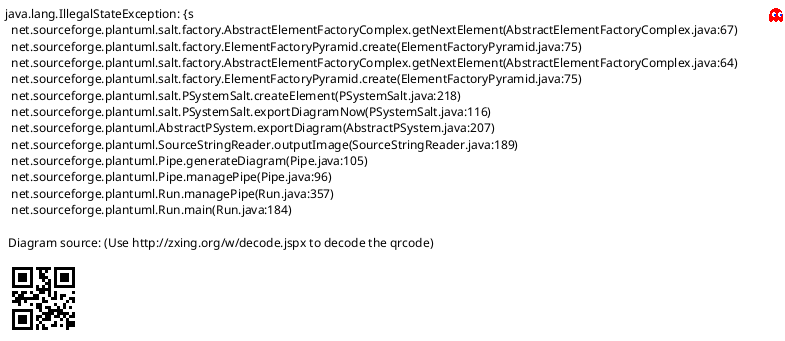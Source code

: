 @startsalt
{

  {+
    Choose a dictionary: | ^My English-Russian^ | [share] |[new dictionary]
  }


  --
  {+
    adding new dictionary
    --
    {
      Name of the dictionary:  | "My new dict      "
      What language to learn: | ^English         ^
      What language to translate to: | ^Russian         ^
    }
    [add]
  }
  --
  {+
    {sharing dictionary}
    --
    {
        Search a user by:  {
         (X) | User name
         () |E-mail
        }
    }
    { "                " |   [Find] }
    { Choose a user: | ^Alexandr Zyurkalov^ }
  }
  }
}
@endsalt
